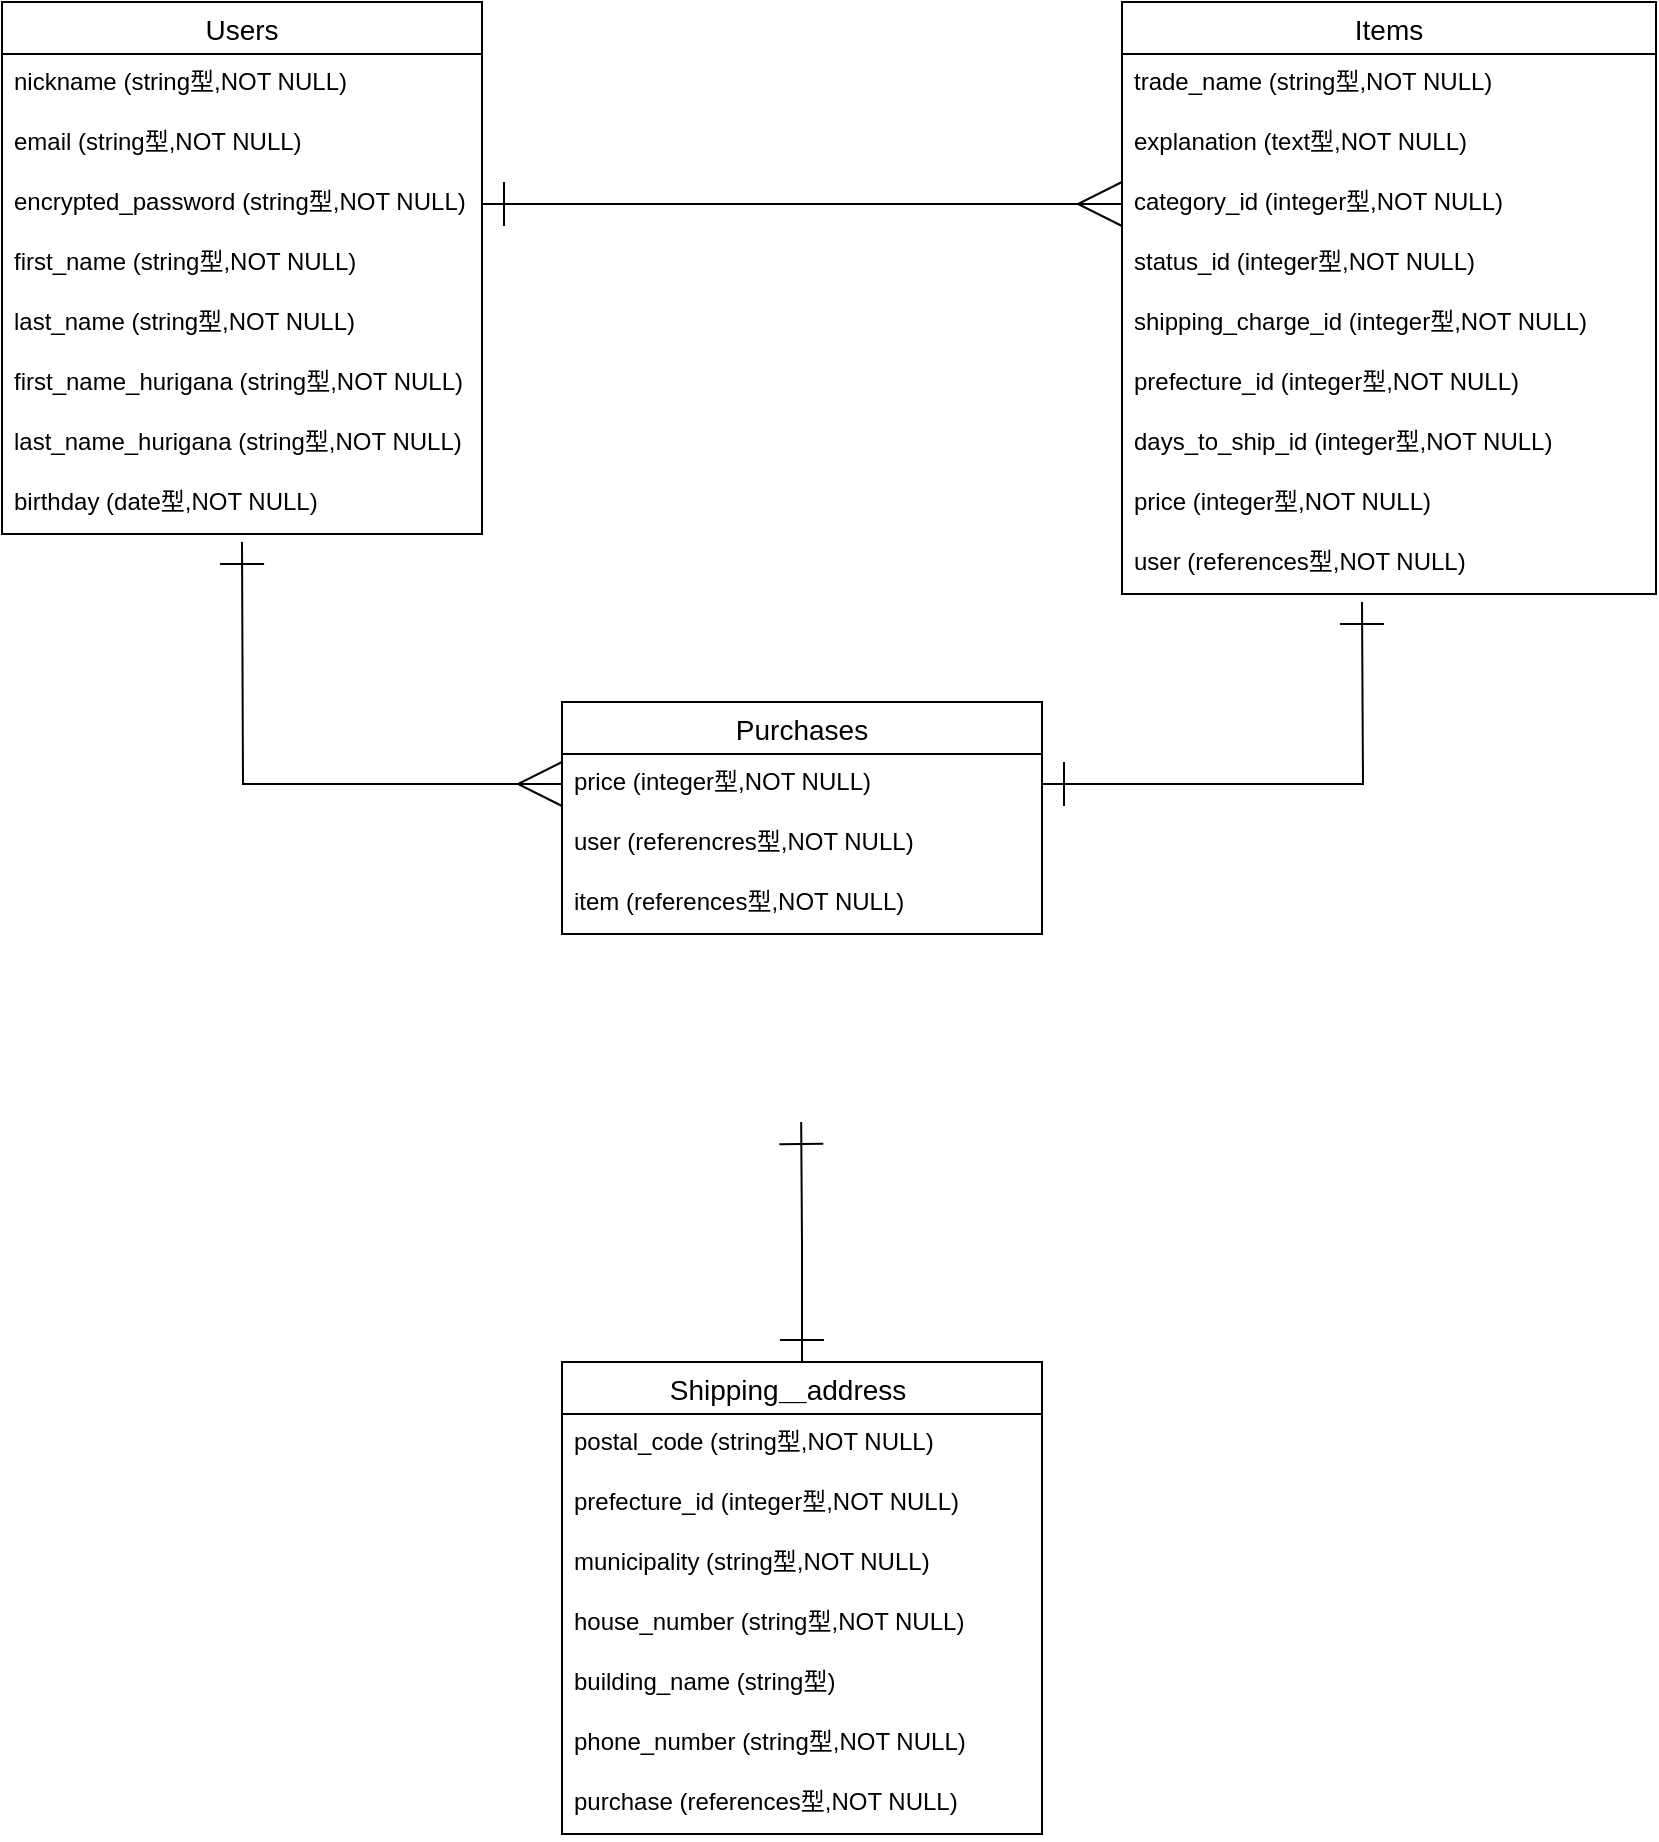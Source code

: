 <mxfile>
    <diagram id="xvdOvyDyQPUix0IGSQIK" name="ページ1">
        <mxGraphModel dx="1671" dy="976" grid="1" gridSize="10" guides="1" tooltips="1" connect="1" arrows="1" fold="1" page="1" pageScale="1" pageWidth="827" pageHeight="1169" math="0" shadow="0">
            <root>
                <mxCell id="0"/>
                <mxCell id="1" parent="0"/>
                <mxCell id="T6ct1utlWs2aoBecvykT-66" value="Users" style="swimlane;fontStyle=0;childLayout=stackLayout;horizontal=1;startSize=26;horizontalStack=0;resizeParent=1;resizeParentMax=0;resizeLast=0;collapsible=1;marginBottom=0;align=center;fontSize=14;" vertex="1" parent="1">
                    <mxGeometry y="40" width="240" height="266" as="geometry"/>
                </mxCell>
                <mxCell id="T6ct1utlWs2aoBecvykT-67" value="nickname (string型,NOT NULL)" style="text;strokeColor=none;fillColor=none;spacingLeft=4;spacingRight=4;overflow=hidden;rotatable=0;points=[[0,0.5],[1,0.5]];portConstraint=eastwest;fontSize=12;" vertex="1" parent="T6ct1utlWs2aoBecvykT-66">
                    <mxGeometry y="26" width="240" height="30" as="geometry"/>
                </mxCell>
                <mxCell id="T6ct1utlWs2aoBecvykT-68" value="email (string型,NOT NULL)" style="text;strokeColor=none;fillColor=none;spacingLeft=4;spacingRight=4;overflow=hidden;rotatable=0;points=[[0,0.5],[1,0.5]];portConstraint=eastwest;fontSize=12;" vertex="1" parent="T6ct1utlWs2aoBecvykT-66">
                    <mxGeometry y="56" width="240" height="30" as="geometry"/>
                </mxCell>
                <mxCell id="T6ct1utlWs2aoBecvykT-105" value="encrypted_password (string型,NOT NULL)" style="text;strokeColor=none;fillColor=none;spacingLeft=4;spacingRight=4;overflow=hidden;rotatable=0;points=[[0,0.5],[1,0.5]];portConstraint=eastwest;fontSize=12;" vertex="1" parent="T6ct1utlWs2aoBecvykT-66">
                    <mxGeometry y="86" width="240" height="30" as="geometry"/>
                </mxCell>
                <mxCell id="T6ct1utlWs2aoBecvykT-82" value="first_name (string型,NOT NULL)" style="text;strokeColor=none;fillColor=none;spacingLeft=4;spacingRight=4;overflow=hidden;rotatable=0;points=[[0,0.5],[1,0.5]];portConstraint=eastwest;fontSize=12;rounded=0;" vertex="1" parent="T6ct1utlWs2aoBecvykT-66">
                    <mxGeometry y="116" width="240" height="30" as="geometry"/>
                </mxCell>
                <mxCell id="T6ct1utlWs2aoBecvykT-83" value="last_name (string型,NOT NULL)" style="text;strokeColor=none;fillColor=none;spacingLeft=4;spacingRight=4;overflow=hidden;rotatable=0;points=[[0,0.5],[1,0.5]];portConstraint=eastwest;fontSize=12;rounded=0;" vertex="1" parent="T6ct1utlWs2aoBecvykT-66">
                    <mxGeometry y="146" width="240" height="30" as="geometry"/>
                </mxCell>
                <mxCell id="T6ct1utlWs2aoBecvykT-88" value="first_name_hurigana (string型,NOT NULL)" style="text;strokeColor=none;fillColor=none;spacingLeft=4;spacingRight=4;overflow=hidden;rotatable=0;points=[[0,0.5],[1,0.5]];portConstraint=eastwest;fontSize=12;rounded=0;" vertex="1" parent="T6ct1utlWs2aoBecvykT-66">
                    <mxGeometry y="176" width="240" height="30" as="geometry"/>
                </mxCell>
                <mxCell id="T6ct1utlWs2aoBecvykT-87" value="last_name_hurigana (string型,NOT NULL)" style="text;strokeColor=none;fillColor=none;spacingLeft=4;spacingRight=4;overflow=hidden;rotatable=0;points=[[0,0.5],[1,0.5]];portConstraint=eastwest;fontSize=12;rounded=0;" vertex="1" parent="T6ct1utlWs2aoBecvykT-66">
                    <mxGeometry y="206" width="240" height="30" as="geometry"/>
                </mxCell>
                <mxCell id="T6ct1utlWs2aoBecvykT-89" value="birthday (date型,NOT NULL)" style="text;strokeColor=none;fillColor=none;spacingLeft=4;spacingRight=4;overflow=hidden;rotatable=0;points=[[0,0.5],[1,0.5]];portConstraint=eastwest;fontSize=12;rounded=0;" vertex="1" parent="T6ct1utlWs2aoBecvykT-66">
                    <mxGeometry y="236" width="240" height="30" as="geometry"/>
                </mxCell>
                <mxCell id="T6ct1utlWs2aoBecvykT-116" style="edgeStyle=orthogonalEdgeStyle;rounded=0;orthogonalLoop=1;jettySize=auto;html=1;exitX=0.5;exitY=0;exitDx=0;exitDy=0;startArrow=ERone;startFill=0;endArrow=ERone;endFill=0;startSize=20;endSize=20;targetPerimeterSpacing=0;strokeWidth=1;" edge="1" parent="1" source="T6ct1utlWs2aoBecvykT-70">
                    <mxGeometry relative="1" as="geometry">
                        <mxPoint x="399.588" y="600" as="targetPoint"/>
                    </mxGeometry>
                </mxCell>
                <mxCell id="T6ct1utlWs2aoBecvykT-70" value="Shipping＿address　" style="swimlane;fontStyle=0;childLayout=stackLayout;horizontal=1;startSize=26;horizontalStack=0;resizeParent=1;resizeParentMax=0;resizeLast=0;collapsible=1;marginBottom=0;align=center;fontSize=14;" vertex="1" parent="1">
                    <mxGeometry x="280" y="720" width="240" height="236" as="geometry"/>
                </mxCell>
                <mxCell id="T6ct1utlWs2aoBecvykT-71" value="postal_code (string型,NOT NULL)" style="text;strokeColor=none;fillColor=none;spacingLeft=4;spacingRight=4;overflow=hidden;rotatable=0;points=[[0,0.5],[1,0.5]];portConstraint=eastwest;fontSize=12;" vertex="1" parent="T6ct1utlWs2aoBecvykT-70">
                    <mxGeometry y="26" width="240" height="30" as="geometry"/>
                </mxCell>
                <mxCell id="T6ct1utlWs2aoBecvykT-72" value="prefecture_id (integer型,NOT NULL)" style="text;strokeColor=none;fillColor=none;spacingLeft=4;spacingRight=4;overflow=hidden;rotatable=0;points=[[0,0.5],[1,0.5]];portConstraint=eastwest;fontSize=12;" vertex="1" parent="T6ct1utlWs2aoBecvykT-70">
                    <mxGeometry y="56" width="240" height="30" as="geometry"/>
                </mxCell>
                <mxCell id="T6ct1utlWs2aoBecvykT-73" value="municipality (string型,NOT NULL)" style="text;strokeColor=none;fillColor=none;spacingLeft=4;spacingRight=4;overflow=hidden;rotatable=0;points=[[0,0.5],[1,0.5]];portConstraint=eastwest;fontSize=12;" vertex="1" parent="T6ct1utlWs2aoBecvykT-70">
                    <mxGeometry y="86" width="240" height="30" as="geometry"/>
                </mxCell>
                <mxCell id="T6ct1utlWs2aoBecvykT-100" value="house_number (string型,NOT NULL)" style="text;strokeColor=none;fillColor=none;spacingLeft=4;spacingRight=4;overflow=hidden;rotatable=0;points=[[0,0.5],[1,0.5]];portConstraint=eastwest;fontSize=12;" vertex="1" parent="T6ct1utlWs2aoBecvykT-70">
                    <mxGeometry y="116" width="240" height="30" as="geometry"/>
                </mxCell>
                <mxCell id="T6ct1utlWs2aoBecvykT-101" value="building_name (string型)" style="text;strokeColor=none;fillColor=none;spacingLeft=4;spacingRight=4;overflow=hidden;rotatable=0;points=[[0,0.5],[1,0.5]];portConstraint=eastwest;fontSize=12;" vertex="1" parent="T6ct1utlWs2aoBecvykT-70">
                    <mxGeometry y="146" width="240" height="30" as="geometry"/>
                </mxCell>
                <mxCell id="T6ct1utlWs2aoBecvykT-102" value="phone_number (string型,NOT NULL)" style="text;strokeColor=none;fillColor=none;spacingLeft=4;spacingRight=4;overflow=hidden;rotatable=0;points=[[0,0.5],[1,0.5]];portConstraint=eastwest;fontSize=12;" vertex="1" parent="T6ct1utlWs2aoBecvykT-70">
                    <mxGeometry y="176" width="240" height="30" as="geometry"/>
                </mxCell>
                <mxCell id="T6ct1utlWs2aoBecvykT-103" value="purchase (references型,NOT NULL)" style="text;strokeColor=none;fillColor=none;spacingLeft=4;spacingRight=4;overflow=hidden;rotatable=0;points=[[0,0.5],[1,0.5]];portConstraint=eastwest;fontSize=12;" vertex="1" parent="T6ct1utlWs2aoBecvykT-70">
                    <mxGeometry y="206" width="240" height="30" as="geometry"/>
                </mxCell>
                <mxCell id="T6ct1utlWs2aoBecvykT-74" value="Purchases" style="swimlane;fontStyle=0;childLayout=stackLayout;horizontal=1;startSize=26;horizontalStack=0;resizeParent=1;resizeParentMax=0;resizeLast=0;collapsible=1;marginBottom=0;align=center;fontSize=14;" vertex="1" parent="1">
                    <mxGeometry x="280" y="390" width="240" height="116" as="geometry"/>
                </mxCell>
                <mxCell id="T6ct1utlWs2aoBecvykT-97" value="price (integer型,NOT NULL)" style="text;strokeColor=none;fillColor=none;spacingLeft=4;spacingRight=4;overflow=hidden;rotatable=0;points=[[0,0.5],[1,0.5]];portConstraint=eastwest;fontSize=12;" vertex="1" parent="T6ct1utlWs2aoBecvykT-74">
                    <mxGeometry y="26" width="240" height="30" as="geometry"/>
                </mxCell>
                <mxCell id="T6ct1utlWs2aoBecvykT-98" value="user (referencres型,NOT NULL)" style="text;strokeColor=none;fillColor=none;spacingLeft=4;spacingRight=4;overflow=hidden;rotatable=0;points=[[0,0.5],[1,0.5]];portConstraint=eastwest;fontSize=12;" vertex="1" parent="T6ct1utlWs2aoBecvykT-74">
                    <mxGeometry y="56" width="240" height="30" as="geometry"/>
                </mxCell>
                <mxCell id="T6ct1utlWs2aoBecvykT-99" value="item (references型,NOT NULL)" style="text;strokeColor=none;fillColor=none;spacingLeft=4;spacingRight=4;overflow=hidden;rotatable=0;points=[[0,0.5],[1,0.5]];portConstraint=eastwest;fontSize=12;" vertex="1" parent="T6ct1utlWs2aoBecvykT-74">
                    <mxGeometry y="86" width="240" height="30" as="geometry"/>
                </mxCell>
                <mxCell id="T6ct1utlWs2aoBecvykT-78" value="Items" style="swimlane;fontStyle=0;childLayout=stackLayout;horizontal=1;startSize=26;horizontalStack=0;resizeParent=1;resizeParentMax=0;resizeLast=0;collapsible=1;marginBottom=0;align=center;fontSize=14;" vertex="1" parent="1">
                    <mxGeometry x="560" y="40" width="267" height="296" as="geometry"/>
                </mxCell>
                <mxCell id="T6ct1utlWs2aoBecvykT-79" value="trade_name (string型,NOT NULL)" style="text;strokeColor=none;fillColor=none;spacingLeft=4;spacingRight=4;overflow=hidden;rotatable=0;points=[[0,0.5],[1,0.5]];portConstraint=eastwest;fontSize=12;" vertex="1" parent="T6ct1utlWs2aoBecvykT-78">
                    <mxGeometry y="26" width="267" height="30" as="geometry"/>
                </mxCell>
                <mxCell id="T6ct1utlWs2aoBecvykT-80" value="explanation (text型,NOT NULL)" style="text;strokeColor=none;fillColor=none;spacingLeft=4;spacingRight=4;overflow=hidden;rotatable=0;points=[[0,0.5],[1,0.5]];portConstraint=eastwest;fontSize=12;" vertex="1" parent="T6ct1utlWs2aoBecvykT-78">
                    <mxGeometry y="56" width="267" height="30" as="geometry"/>
                </mxCell>
                <mxCell id="T6ct1utlWs2aoBecvykT-81" value="category_id (integer型,NOT NULL)" style="text;strokeColor=none;fillColor=none;spacingLeft=4;spacingRight=4;overflow=hidden;rotatable=0;points=[[0,0.5],[1,0.5]];portConstraint=eastwest;fontSize=12;" vertex="1" parent="T6ct1utlWs2aoBecvykT-78">
                    <mxGeometry y="86" width="267" height="30" as="geometry"/>
                </mxCell>
                <mxCell id="T6ct1utlWs2aoBecvykT-90" value="status_id (integer型,NOT NULL)" style="text;strokeColor=none;fillColor=none;spacingLeft=4;spacingRight=4;overflow=hidden;rotatable=0;points=[[0,0.5],[1,0.5]];portConstraint=eastwest;fontSize=12;" vertex="1" parent="T6ct1utlWs2aoBecvykT-78">
                    <mxGeometry y="116" width="267" height="30" as="geometry"/>
                </mxCell>
                <mxCell id="T6ct1utlWs2aoBecvykT-92" value="shipping_charge_id (integer型,NOT NULL)" style="text;strokeColor=none;fillColor=none;spacingLeft=4;spacingRight=4;overflow=hidden;rotatable=0;points=[[0,0.5],[1,0.5]];portConstraint=eastwest;fontSize=12;" vertex="1" parent="T6ct1utlWs2aoBecvykT-78">
                    <mxGeometry y="146" width="267" height="30" as="geometry"/>
                </mxCell>
                <mxCell id="T6ct1utlWs2aoBecvykT-91" value="prefecture_id (integer型,NOT NULL)" style="text;strokeColor=none;fillColor=none;spacingLeft=4;spacingRight=4;overflow=hidden;rotatable=0;points=[[0,0.5],[1,0.5]];portConstraint=eastwest;fontSize=12;" vertex="1" parent="T6ct1utlWs2aoBecvykT-78">
                    <mxGeometry y="176" width="267" height="30" as="geometry"/>
                </mxCell>
                <mxCell id="T6ct1utlWs2aoBecvykT-93" value="days_to_ship_id (integer型,NOT NULL)" style="text;strokeColor=none;fillColor=none;spacingLeft=4;spacingRight=4;overflow=hidden;rotatable=0;points=[[0,0.5],[1,0.5]];portConstraint=eastwest;fontSize=12;" vertex="1" parent="T6ct1utlWs2aoBecvykT-78">
                    <mxGeometry y="206" width="267" height="30" as="geometry"/>
                </mxCell>
                <mxCell id="T6ct1utlWs2aoBecvykT-94" value="price (integer型,NOT NULL)" style="text;strokeColor=none;fillColor=none;spacingLeft=4;spacingRight=4;overflow=hidden;rotatable=0;points=[[0,0.5],[1,0.5]];portConstraint=eastwest;fontSize=12;" vertex="1" parent="T6ct1utlWs2aoBecvykT-78">
                    <mxGeometry y="236" width="267" height="30" as="geometry"/>
                </mxCell>
                <mxCell id="T6ct1utlWs2aoBecvykT-95" value="user (references型,NOT NULL)" style="text;strokeColor=none;fillColor=none;spacingLeft=4;spacingRight=4;overflow=hidden;rotatable=0;points=[[0,0.5],[1,0.5]];portConstraint=eastwest;fontSize=12;" vertex="1" parent="T6ct1utlWs2aoBecvykT-78">
                    <mxGeometry y="266" width="267" height="30" as="geometry"/>
                </mxCell>
                <mxCell id="T6ct1utlWs2aoBecvykT-106" style="edgeStyle=orthogonalEdgeStyle;rounded=0;orthogonalLoop=1;jettySize=auto;html=1;exitX=1;exitY=0.5;exitDx=0;exitDy=0;entryX=0;entryY=0.5;entryDx=0;entryDy=0;endArrow=ERmany;endFill=0;targetPerimeterSpacing=0;strokeWidth=1;startArrow=ERone;startFill=0;endSize=20;startSize=20;" edge="1" parent="1" source="T6ct1utlWs2aoBecvykT-105" target="T6ct1utlWs2aoBecvykT-81">
                    <mxGeometry relative="1" as="geometry"/>
                </mxCell>
                <mxCell id="T6ct1utlWs2aoBecvykT-112" style="edgeStyle=orthogonalEdgeStyle;rounded=0;orthogonalLoop=1;jettySize=auto;html=1;exitX=0;exitY=0.5;exitDx=0;exitDy=0;startArrow=ERmany;startFill=0;endArrow=ERone;endFill=0;startSize=20;endSize=20;targetPerimeterSpacing=0;strokeWidth=1;" edge="1" parent="1" source="T6ct1utlWs2aoBecvykT-97">
                    <mxGeometry relative="1" as="geometry">
                        <mxPoint x="120" y="310" as="targetPoint"/>
                    </mxGeometry>
                </mxCell>
                <mxCell id="T6ct1utlWs2aoBecvykT-113" style="edgeStyle=orthogonalEdgeStyle;rounded=0;orthogonalLoop=1;jettySize=auto;html=1;exitX=1;exitY=0.5;exitDx=0;exitDy=0;startArrow=ERone;startFill=0;endArrow=ERone;endFill=0;startSize=20;endSize=20;targetPerimeterSpacing=0;strokeWidth=1;" edge="1" parent="1" source="T6ct1utlWs2aoBecvykT-97">
                    <mxGeometry relative="1" as="geometry">
                        <mxPoint x="680" y="340" as="targetPoint"/>
                    </mxGeometry>
                </mxCell>
            </root>
        </mxGraphModel>
    </diagram>
</mxfile>